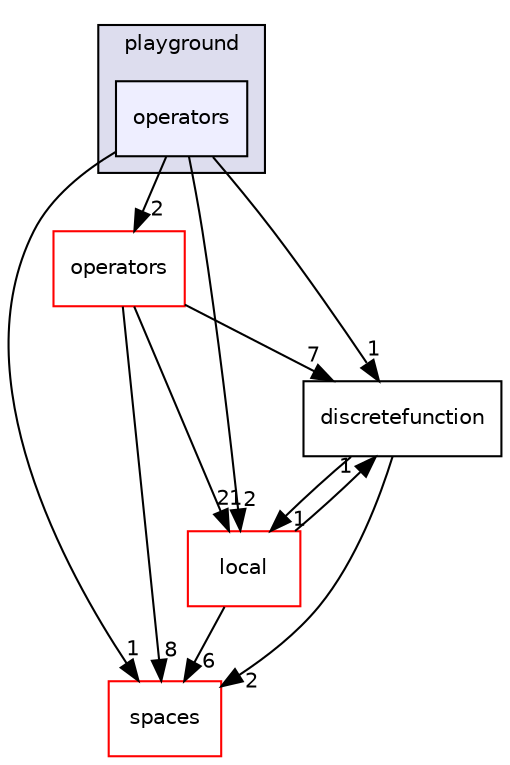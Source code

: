digraph "operators" {
  compound=true
  node [ fontsize="10", fontname="Helvetica"];
  edge [ labelfontsize="10", labelfontname="Helvetica"];
  subgraph clusterdir_c0688d8f58f2ac48be580c635590bfde {
    graph [ bgcolor="#ddddee", pencolor="black", label="playground" fontname="Helvetica", fontsize="10", URL="dir_c0688d8f58f2ac48be580c635590bfde.html"]
  dir_91ea1522845b2d37af9283a337766159 [shape=box, label="operators", style="filled", fillcolor="#eeeeff", pencolor="black", URL="dir_91ea1522845b2d37af9283a337766159.html"];
  }
  dir_91b47eb1f5534b791b2db4e72c4ced9d [shape=box label="operators" fillcolor="white" style="filled" color="red" URL="dir_91b47eb1f5534b791b2db4e72c4ced9d.html"];
  dir_0e08db9718cdc017276840d0b5dc9bb6 [shape=box label="discretefunction" URL="dir_0e08db9718cdc017276840d0b5dc9bb6.html"];
  dir_c10f7938b13dcbddf851adbb235e7250 [shape=box label="spaces" fillcolor="white" style="filled" color="red" URL="dir_c10f7938b13dcbddf851adbb235e7250.html"];
  dir_7df66b530ab698acb840d3fba4a971eb [shape=box label="local" fillcolor="white" style="filled" color="red" URL="dir_7df66b530ab698acb840d3fba4a971eb.html"];
  dir_91ea1522845b2d37af9283a337766159->dir_91b47eb1f5534b791b2db4e72c4ced9d [headlabel="2", labeldistance=1.5 headhref="dir_000046_000005.html"];
  dir_91ea1522845b2d37af9283a337766159->dir_0e08db9718cdc017276840d0b5dc9bb6 [headlabel="1", labeldistance=1.5 headhref="dir_000046_000022.html"];
  dir_91ea1522845b2d37af9283a337766159->dir_c10f7938b13dcbddf851adbb235e7250 [headlabel="1", labeldistance=1.5 headhref="dir_000046_000007.html"];
  dir_91ea1522845b2d37af9283a337766159->dir_7df66b530ab698acb840d3fba4a971eb [headlabel="2", labeldistance=1.5 headhref="dir_000046_000017.html"];
  dir_91b47eb1f5534b791b2db4e72c4ced9d->dir_0e08db9718cdc017276840d0b5dc9bb6 [headlabel="7", labeldistance=1.5 headhref="dir_000005_000022.html"];
  dir_91b47eb1f5534b791b2db4e72c4ced9d->dir_c10f7938b13dcbddf851adbb235e7250 [headlabel="8", labeldistance=1.5 headhref="dir_000005_000007.html"];
  dir_91b47eb1f5534b791b2db4e72c4ced9d->dir_7df66b530ab698acb840d3fba4a971eb [headlabel="21", labeldistance=1.5 headhref="dir_000005_000017.html"];
  dir_0e08db9718cdc017276840d0b5dc9bb6->dir_c10f7938b13dcbddf851adbb235e7250 [headlabel="2", labeldistance=1.5 headhref="dir_000022_000007.html"];
  dir_0e08db9718cdc017276840d0b5dc9bb6->dir_7df66b530ab698acb840d3fba4a971eb [headlabel="1", labeldistance=1.5 headhref="dir_000022_000017.html"];
  dir_7df66b530ab698acb840d3fba4a971eb->dir_0e08db9718cdc017276840d0b5dc9bb6 [headlabel="1", labeldistance=1.5 headhref="dir_000017_000022.html"];
  dir_7df66b530ab698acb840d3fba4a971eb->dir_c10f7938b13dcbddf851adbb235e7250 [headlabel="6", labeldistance=1.5 headhref="dir_000017_000007.html"];
}
